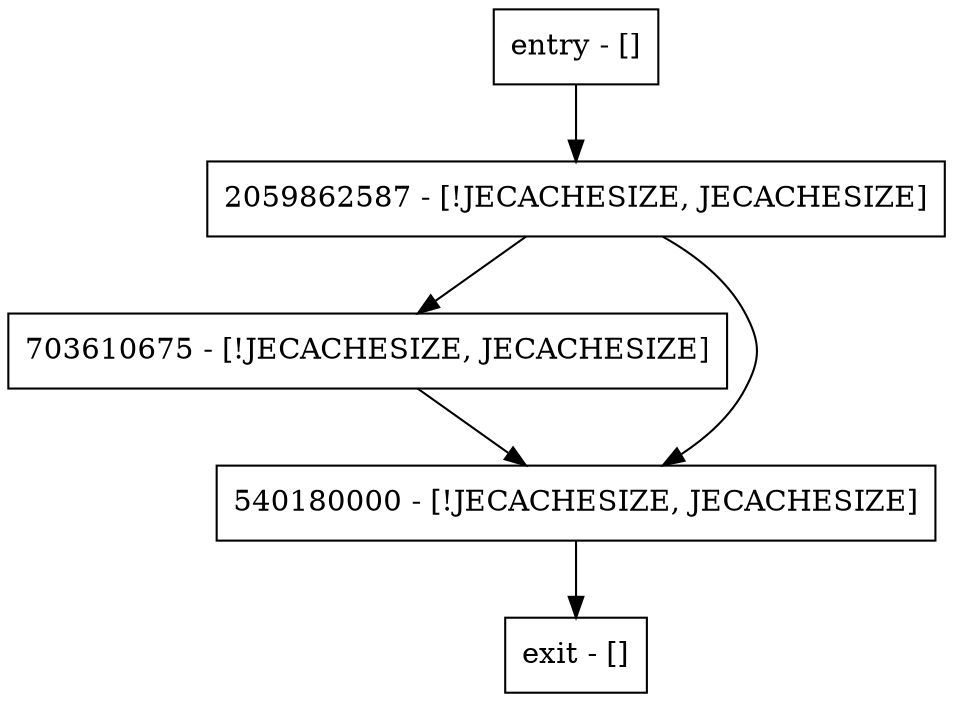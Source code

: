 digraph byteArraySize {
node [shape=record];
entry [label="entry - []"];
exit [label="exit - []"];
703610675 [label="703610675 - [!JECACHESIZE, JECACHESIZE]"];
540180000 [label="540180000 - [!JECACHESIZE, JECACHESIZE]"];
2059862587 [label="2059862587 - [!JECACHESIZE, JECACHESIZE]"];
entry;
exit;
entry -> 2059862587;
703610675 -> 540180000;
540180000 -> exit;
2059862587 -> 703610675;
2059862587 -> 540180000;
}
